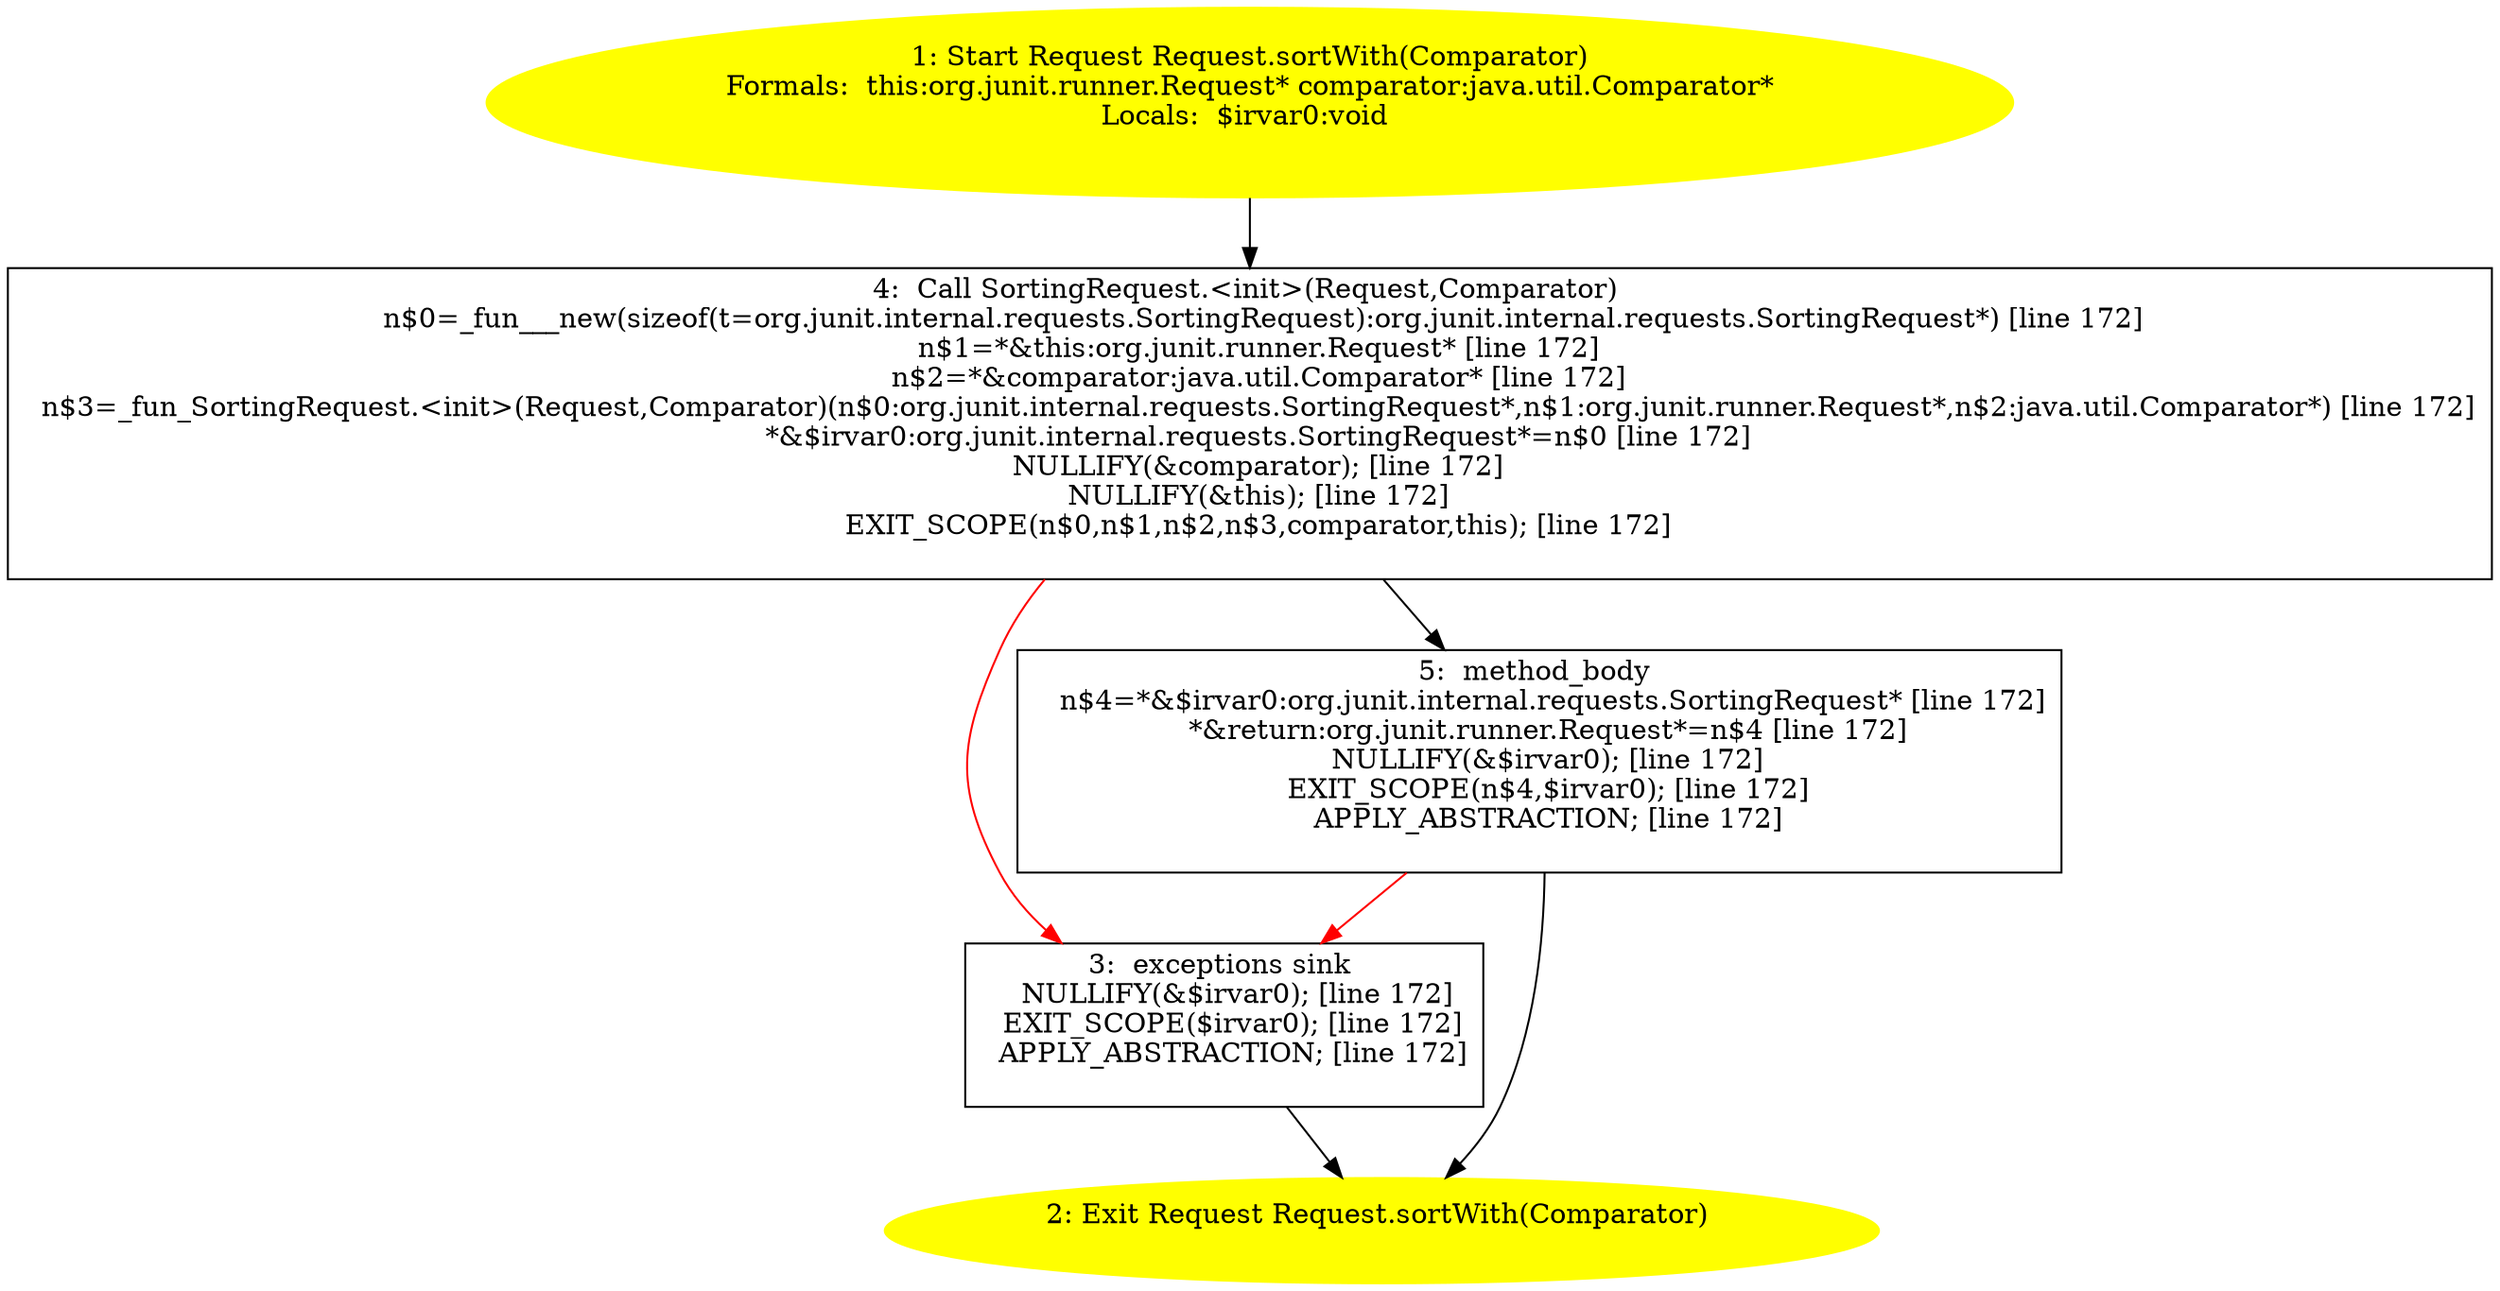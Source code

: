 /* @generated */
digraph cfg {
"org.junit.runner.Request.sortWith(java.util.Comparator):org.junit.runner.Request.3f267393d5e72fc989f9108a17539405_1" [label="1: Start Request Request.sortWith(Comparator)\nFormals:  this:org.junit.runner.Request* comparator:java.util.Comparator*\nLocals:  $irvar0:void \n  " color=yellow style=filled]
	

	 "org.junit.runner.Request.sortWith(java.util.Comparator):org.junit.runner.Request.3f267393d5e72fc989f9108a17539405_1" -> "org.junit.runner.Request.sortWith(java.util.Comparator):org.junit.runner.Request.3f267393d5e72fc989f9108a17539405_4" ;
"org.junit.runner.Request.sortWith(java.util.Comparator):org.junit.runner.Request.3f267393d5e72fc989f9108a17539405_2" [label="2: Exit Request Request.sortWith(Comparator) \n  " color=yellow style=filled]
	

"org.junit.runner.Request.sortWith(java.util.Comparator):org.junit.runner.Request.3f267393d5e72fc989f9108a17539405_3" [label="3:  exceptions sink \n   NULLIFY(&$irvar0); [line 172]\n  EXIT_SCOPE($irvar0); [line 172]\n  APPLY_ABSTRACTION; [line 172]\n " shape="box"]
	

	 "org.junit.runner.Request.sortWith(java.util.Comparator):org.junit.runner.Request.3f267393d5e72fc989f9108a17539405_3" -> "org.junit.runner.Request.sortWith(java.util.Comparator):org.junit.runner.Request.3f267393d5e72fc989f9108a17539405_2" ;
"org.junit.runner.Request.sortWith(java.util.Comparator):org.junit.runner.Request.3f267393d5e72fc989f9108a17539405_4" [label="4:  Call SortingRequest.<init>(Request,Comparator) \n   n$0=_fun___new(sizeof(t=org.junit.internal.requests.SortingRequest):org.junit.internal.requests.SortingRequest*) [line 172]\n  n$1=*&this:org.junit.runner.Request* [line 172]\n  n$2=*&comparator:java.util.Comparator* [line 172]\n  n$3=_fun_SortingRequest.<init>(Request,Comparator)(n$0:org.junit.internal.requests.SortingRequest*,n$1:org.junit.runner.Request*,n$2:java.util.Comparator*) [line 172]\n  *&$irvar0:org.junit.internal.requests.SortingRequest*=n$0 [line 172]\n  NULLIFY(&comparator); [line 172]\n  NULLIFY(&this); [line 172]\n  EXIT_SCOPE(n$0,n$1,n$2,n$3,comparator,this); [line 172]\n " shape="box"]
	

	 "org.junit.runner.Request.sortWith(java.util.Comparator):org.junit.runner.Request.3f267393d5e72fc989f9108a17539405_4" -> "org.junit.runner.Request.sortWith(java.util.Comparator):org.junit.runner.Request.3f267393d5e72fc989f9108a17539405_5" ;
	 "org.junit.runner.Request.sortWith(java.util.Comparator):org.junit.runner.Request.3f267393d5e72fc989f9108a17539405_4" -> "org.junit.runner.Request.sortWith(java.util.Comparator):org.junit.runner.Request.3f267393d5e72fc989f9108a17539405_3" [color="red" ];
"org.junit.runner.Request.sortWith(java.util.Comparator):org.junit.runner.Request.3f267393d5e72fc989f9108a17539405_5" [label="5:  method_body \n   n$4=*&$irvar0:org.junit.internal.requests.SortingRequest* [line 172]\n  *&return:org.junit.runner.Request*=n$4 [line 172]\n  NULLIFY(&$irvar0); [line 172]\n  EXIT_SCOPE(n$4,$irvar0); [line 172]\n  APPLY_ABSTRACTION; [line 172]\n " shape="box"]
	

	 "org.junit.runner.Request.sortWith(java.util.Comparator):org.junit.runner.Request.3f267393d5e72fc989f9108a17539405_5" -> "org.junit.runner.Request.sortWith(java.util.Comparator):org.junit.runner.Request.3f267393d5e72fc989f9108a17539405_2" ;
	 "org.junit.runner.Request.sortWith(java.util.Comparator):org.junit.runner.Request.3f267393d5e72fc989f9108a17539405_5" -> "org.junit.runner.Request.sortWith(java.util.Comparator):org.junit.runner.Request.3f267393d5e72fc989f9108a17539405_3" [color="red" ];
}
